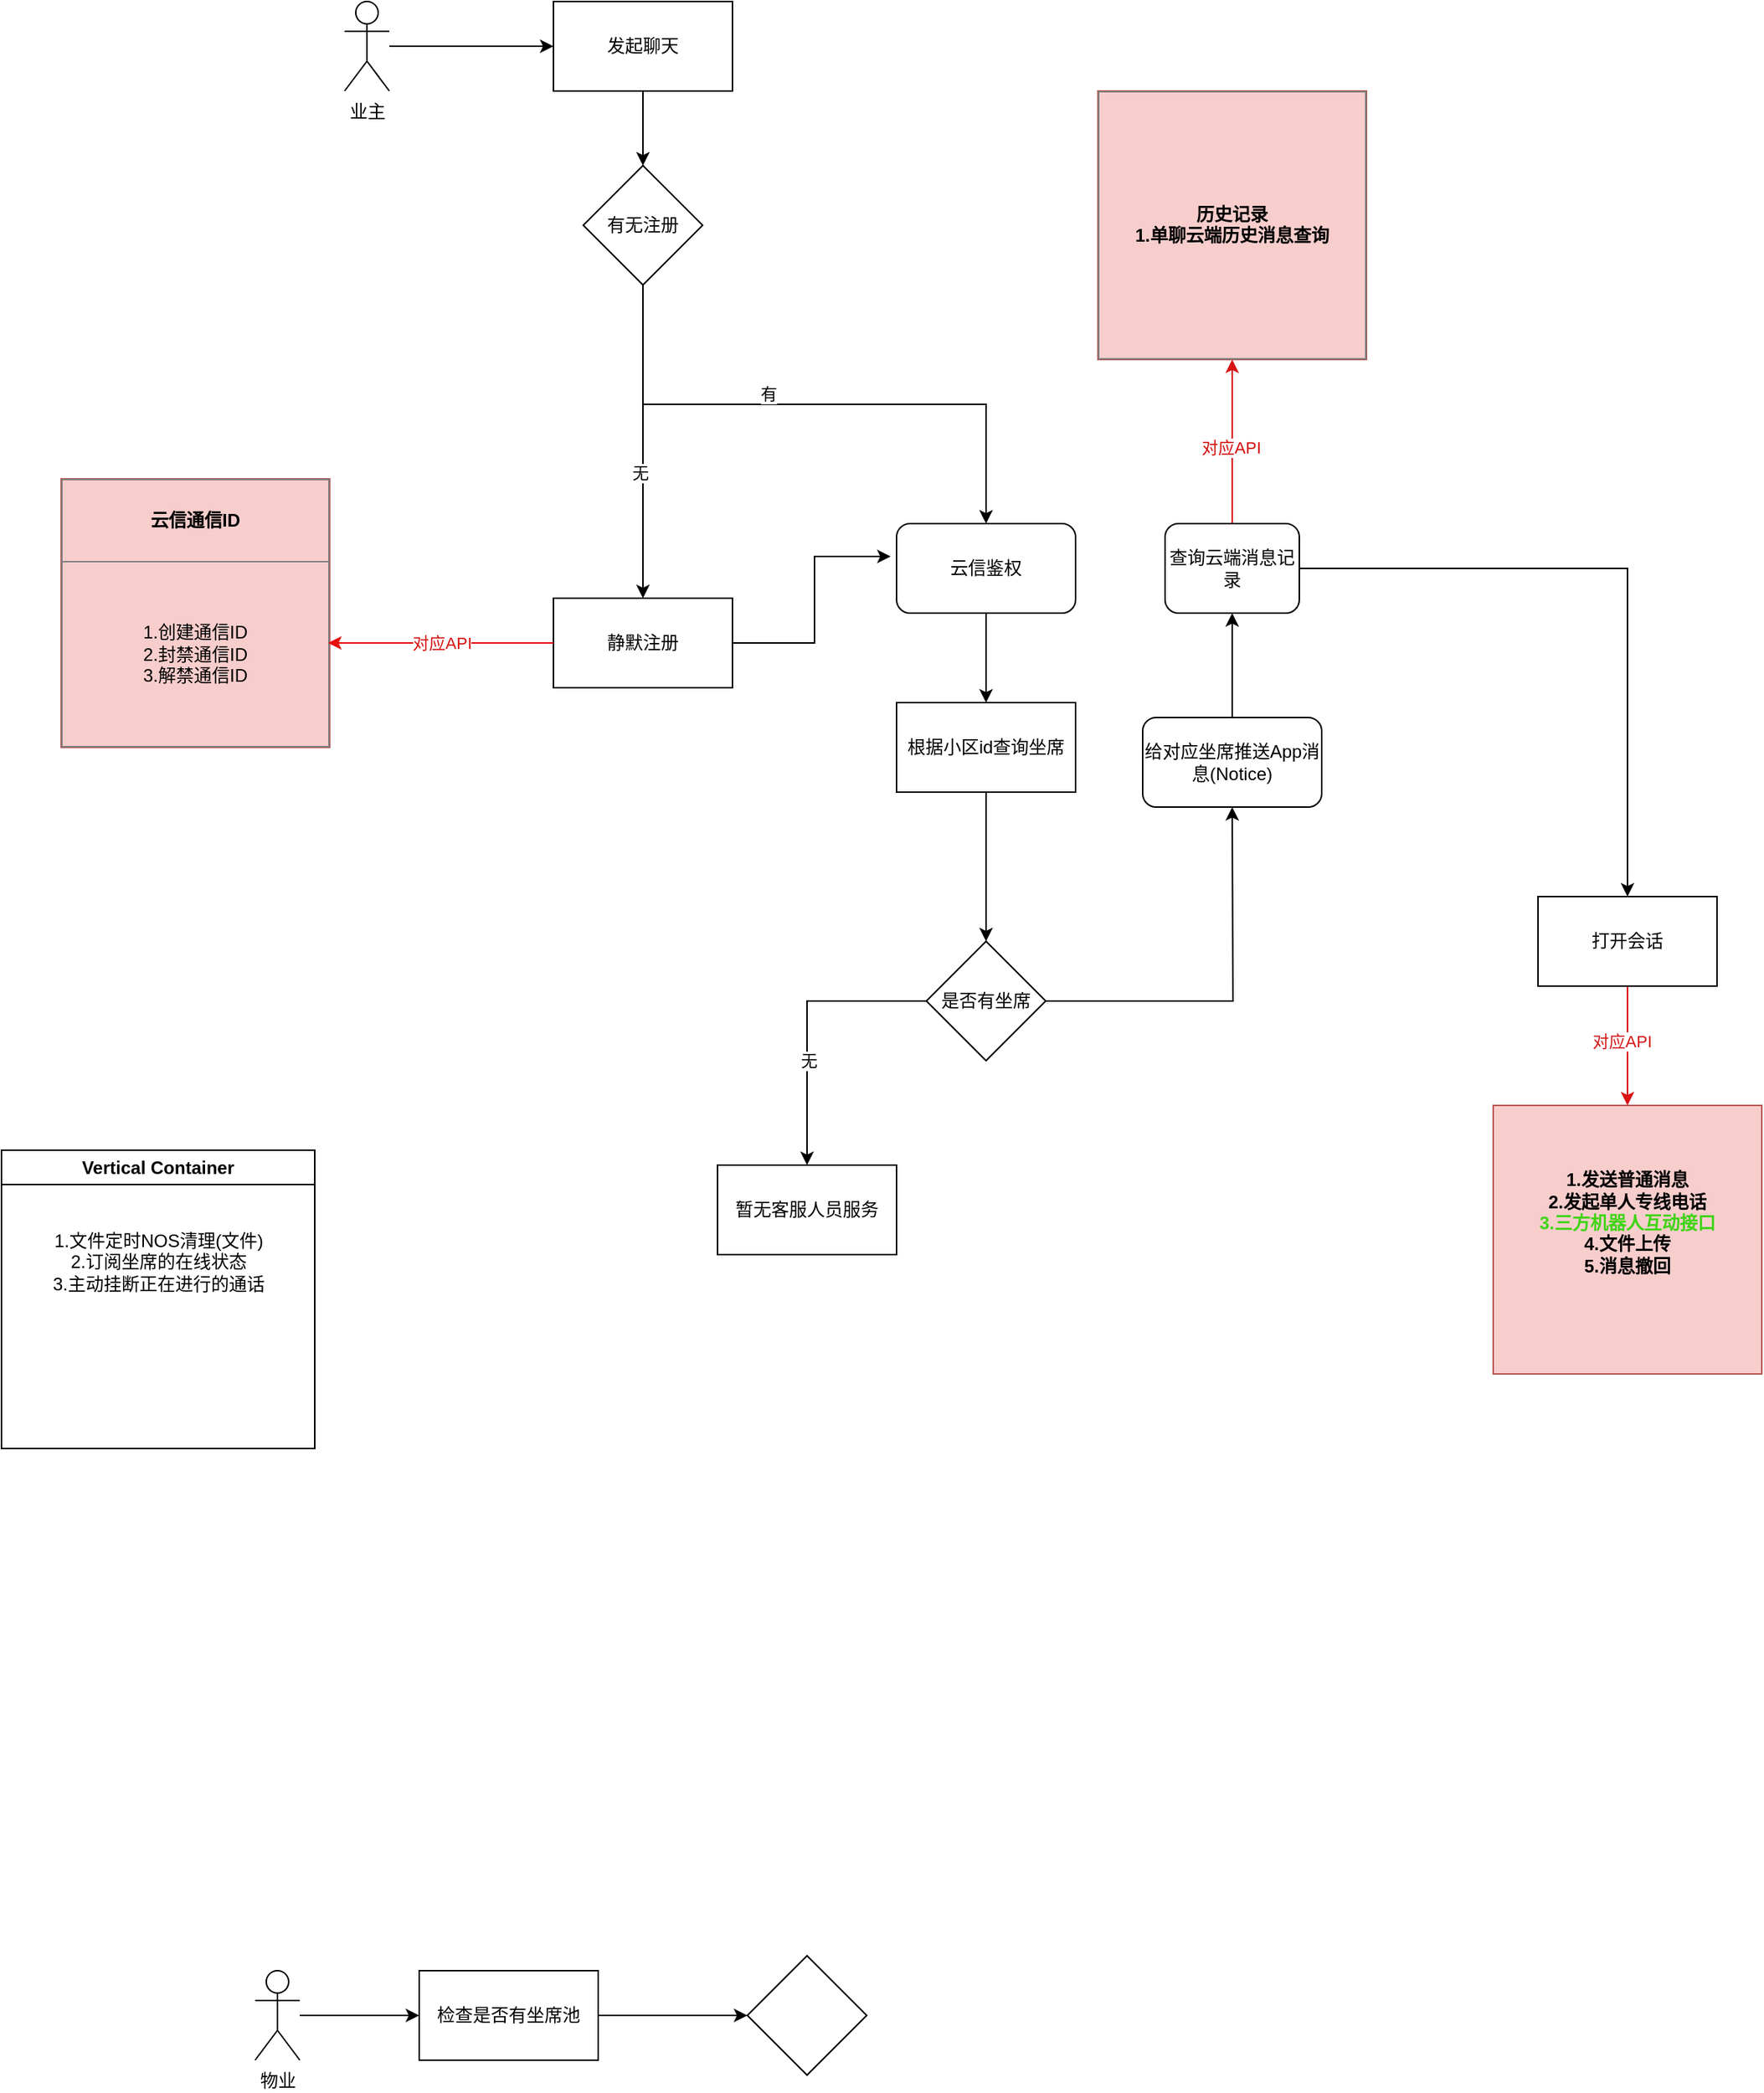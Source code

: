 <mxfile version="24.2.5" type="github">
  <diagram id="prtHgNgQTEPvFCAcTncT" name="Page-1">
    <mxGraphModel dx="2133" dy="801" grid="1" gridSize="10" guides="1" tooltips="1" connect="1" arrows="1" fold="1" page="1" pageScale="1" pageWidth="827" pageHeight="1169" math="0" shadow="0">
      <root>
        <mxCell id="0" />
        <mxCell id="1" parent="0" />
        <mxCell id="Krxz8VrOtXeD-Itm55rz-2" value="&lt;table border=&quot;1&quot; width=&quot;100%&quot; height=&quot;100%&quot; cellpadding=&quot;4&quot; style=&quot;width:100%;height:100%;border-collapse:collapse;&quot;&gt;&lt;tbody&gt;&lt;tr&gt;&lt;th align=&quot;center&quot;&gt;云信通信ID&lt;/th&gt;&lt;/tr&gt;&lt;tr&gt;&lt;td align=&quot;center&quot;&gt;1.创建通信ID&lt;br&gt;2.封禁通信ID&lt;br&gt;3.解禁通信ID&lt;/td&gt;&lt;/tr&gt;&lt;/tbody&gt;&lt;/table&gt;" style="text;html=1;whiteSpace=wrap;strokeColor=#b85450;fillColor=#f8cecc;overflow=fill;" vertex="1" parent="1">
          <mxGeometry x="-720" y="330" width="180" height="180" as="geometry" />
        </mxCell>
        <mxCell id="Krxz8VrOtXeD-Itm55rz-23" value="" style="edgeStyle=orthogonalEdgeStyle;rounded=0;orthogonalLoop=1;jettySize=auto;html=1;" edge="1" parent="1" source="Krxz8VrOtXeD-Itm55rz-20" target="Krxz8VrOtXeD-Itm55rz-22">
          <mxGeometry relative="1" as="geometry" />
        </mxCell>
        <mxCell id="Krxz8VrOtXeD-Itm55rz-20" value="业主" style="shape=umlActor;verticalLabelPosition=bottom;verticalAlign=top;html=1;outlineConnect=0;" vertex="1" parent="1">
          <mxGeometry x="-530" y="10" width="30" height="60" as="geometry" />
        </mxCell>
        <mxCell id="Krxz8VrOtXeD-Itm55rz-22" value="发起聊天" style="whiteSpace=wrap;html=1;verticalAlign=middle;" vertex="1" parent="1">
          <mxGeometry x="-390" y="10" width="120" height="60" as="geometry" />
        </mxCell>
        <mxCell id="Krxz8VrOtXeD-Itm55rz-27" value="" style="edgeStyle=orthogonalEdgeStyle;rounded=0;orthogonalLoop=1;jettySize=auto;html=1;" edge="1" parent="1" source="Krxz8VrOtXeD-Itm55rz-24" target="Krxz8VrOtXeD-Itm55rz-26">
          <mxGeometry relative="1" as="geometry" />
        </mxCell>
        <mxCell id="Krxz8VrOtXeD-Itm55rz-68" value="无" style="edgeLabel;html=1;align=center;verticalAlign=middle;resizable=0;points=[];" vertex="1" connectable="0" parent="Krxz8VrOtXeD-Itm55rz-27">
          <mxGeometry x="0.2" y="-2" relative="1" as="geometry">
            <mxPoint as="offset" />
          </mxGeometry>
        </mxCell>
        <mxCell id="Krxz8VrOtXeD-Itm55rz-31" style="edgeStyle=orthogonalEdgeStyle;rounded=0;orthogonalLoop=1;jettySize=auto;html=1;exitX=1;exitY=0.5;exitDx=0;exitDy=0;" edge="1" parent="1" source="Krxz8VrOtXeD-Itm55rz-24">
          <mxGeometry relative="1" as="geometry">
            <mxPoint x="-100" y="360" as="targetPoint" />
            <Array as="points">
              <mxPoint x="-330" y="160" />
              <mxPoint x="-330" y="280" />
              <mxPoint x="-100" y="280" />
            </Array>
          </mxGeometry>
        </mxCell>
        <mxCell id="Krxz8VrOtXeD-Itm55rz-32" value="有" style="edgeLabel;html=1;align=center;verticalAlign=middle;resizable=0;points=[];" vertex="1" connectable="0" parent="Krxz8VrOtXeD-Itm55rz-31">
          <mxGeometry x="-0.342" y="-2" relative="1" as="geometry">
            <mxPoint x="86" y="-2" as="offset" />
          </mxGeometry>
        </mxCell>
        <mxCell id="Krxz8VrOtXeD-Itm55rz-24" value="&lt;div style=&quot;text-align: justify;&quot;&gt;&lt;span style=&quot;background-color: initial;&quot;&gt;有无注册&lt;/span&gt;&lt;/div&gt;" style="rhombus;whiteSpace=wrap;html=1;verticalAlign=middle;" vertex="1" parent="1">
          <mxGeometry x="-370" y="120" width="80" height="80" as="geometry" />
        </mxCell>
        <mxCell id="Krxz8VrOtXeD-Itm55rz-71" value="" style="edgeStyle=orthogonalEdgeStyle;rounded=0;orthogonalLoop=1;jettySize=auto;html=1;entryX=-0.033;entryY=0.367;entryDx=0;entryDy=0;entryPerimeter=0;" edge="1" parent="1" source="Krxz8VrOtXeD-Itm55rz-26" target="Krxz8VrOtXeD-Itm55rz-72">
          <mxGeometry relative="1" as="geometry">
            <mxPoint x="-140" y="390" as="targetPoint" />
          </mxGeometry>
        </mxCell>
        <mxCell id="Krxz8VrOtXeD-Itm55rz-26" value="静默注册" style="whiteSpace=wrap;html=1;" vertex="1" parent="1">
          <mxGeometry x="-390" y="410" width="120" height="60" as="geometry" />
        </mxCell>
        <mxCell id="Krxz8VrOtXeD-Itm55rz-45" style="edgeStyle=orthogonalEdgeStyle;rounded=0;orthogonalLoop=1;jettySize=auto;html=1;" edge="1" parent="1" source="Krxz8VrOtXeD-Itm55rz-48">
          <mxGeometry relative="1" as="geometry">
            <mxPoint x="65" y="550" as="targetPoint" />
          </mxGeometry>
        </mxCell>
        <mxCell id="Krxz8VrOtXeD-Itm55rz-49" value="" style="edgeStyle=orthogonalEdgeStyle;rounded=0;orthogonalLoop=1;jettySize=auto;html=1;" edge="1" parent="1" source="Krxz8VrOtXeD-Itm55rz-29" target="Krxz8VrOtXeD-Itm55rz-48">
          <mxGeometry relative="1" as="geometry" />
        </mxCell>
        <mxCell id="Krxz8VrOtXeD-Itm55rz-29" value="根据小区id查询坐席" style="whiteSpace=wrap;html=1;" vertex="1" parent="1">
          <mxGeometry x="-160" y="480" width="120" height="60" as="geometry" />
        </mxCell>
        <mxCell id="Krxz8VrOtXeD-Itm55rz-44" style="edgeStyle=orthogonalEdgeStyle;rounded=0;orthogonalLoop=1;jettySize=auto;html=1;" edge="1" parent="1" source="Krxz8VrOtXeD-Itm55rz-34" target="Krxz8VrOtXeD-Itm55rz-42">
          <mxGeometry relative="1" as="geometry" />
        </mxCell>
        <mxCell id="Krxz8VrOtXeD-Itm55rz-58" style="edgeStyle=orthogonalEdgeStyle;rounded=0;orthogonalLoop=1;jettySize=auto;html=1;exitX=0.5;exitY=0;exitDx=0;exitDy=0;strokeColor=#d81313;" edge="1" parent="1" source="Krxz8VrOtXeD-Itm55rz-34" target="Krxz8VrOtXeD-Itm55rz-57">
          <mxGeometry relative="1" as="geometry" />
        </mxCell>
        <mxCell id="Krxz8VrOtXeD-Itm55rz-62" value="对应API" style="edgeLabel;html=1;align=center;verticalAlign=middle;resizable=0;points=[];fontColor=#d50b0b;" vertex="1" connectable="0" parent="Krxz8VrOtXeD-Itm55rz-58">
          <mxGeometry x="-0.073" y="1" relative="1" as="geometry">
            <mxPoint as="offset" />
          </mxGeometry>
        </mxCell>
        <mxCell id="Krxz8VrOtXeD-Itm55rz-34" value="查询云端消息记录" style="rounded=1;whiteSpace=wrap;html=1;" vertex="1" parent="1">
          <mxGeometry x="20" y="360" width="90" height="60" as="geometry" />
        </mxCell>
        <mxCell id="Krxz8VrOtXeD-Itm55rz-38" value="" style="edgeStyle=orthogonalEdgeStyle;rounded=0;orthogonalLoop=1;jettySize=auto;html=1;" edge="1" parent="1" source="Krxz8VrOtXeD-Itm55rz-36" target="Krxz8VrOtXeD-Itm55rz-37">
          <mxGeometry relative="1" as="geometry" />
        </mxCell>
        <mxCell id="Krxz8VrOtXeD-Itm55rz-36" value="物业" style="shape=umlActor;verticalLabelPosition=bottom;verticalAlign=top;html=1;outlineConnect=0;" vertex="1" parent="1">
          <mxGeometry x="-590" y="1330" width="30" height="60" as="geometry" />
        </mxCell>
        <mxCell id="Krxz8VrOtXeD-Itm55rz-40" value="" style="edgeStyle=orthogonalEdgeStyle;rounded=0;orthogonalLoop=1;jettySize=auto;html=1;" edge="1" parent="1" source="Krxz8VrOtXeD-Itm55rz-37" target="Krxz8VrOtXeD-Itm55rz-39">
          <mxGeometry relative="1" as="geometry" />
        </mxCell>
        <mxCell id="Krxz8VrOtXeD-Itm55rz-37" value="检查是否有坐席池" style="whiteSpace=wrap;html=1;verticalAlign=middle;" vertex="1" parent="1">
          <mxGeometry x="-480" y="1330" width="120" height="60" as="geometry" />
        </mxCell>
        <mxCell id="Krxz8VrOtXeD-Itm55rz-39" value="" style="rhombus;whiteSpace=wrap;html=1;" vertex="1" parent="1">
          <mxGeometry x="-260" y="1320" width="80" height="80" as="geometry" />
        </mxCell>
        <mxCell id="Krxz8VrOtXeD-Itm55rz-60" value="" style="edgeStyle=orthogonalEdgeStyle;rounded=0;orthogonalLoop=1;jettySize=auto;html=1;strokeColor=#d91212;" edge="1" parent="1" source="Krxz8VrOtXeD-Itm55rz-42">
          <mxGeometry relative="1" as="geometry">
            <mxPoint x="330" y="750" as="targetPoint" />
          </mxGeometry>
        </mxCell>
        <mxCell id="Krxz8VrOtXeD-Itm55rz-63" value="&lt;font color=&quot;#d41616&quot;&gt;对应API&lt;/font&gt;" style="edgeLabel;html=1;align=center;verticalAlign=middle;resizable=0;points=[];" vertex="1" connectable="0" parent="Krxz8VrOtXeD-Itm55rz-60">
          <mxGeometry x="-0.081" y="-4" relative="1" as="geometry">
            <mxPoint as="offset" />
          </mxGeometry>
        </mxCell>
        <mxCell id="Krxz8VrOtXeD-Itm55rz-42" value="打开会话" style="whiteSpace=wrap;html=1;" vertex="1" parent="1">
          <mxGeometry x="270" y="610" width="120" height="60" as="geometry" />
        </mxCell>
        <mxCell id="Krxz8VrOtXeD-Itm55rz-52" value="" style="edgeStyle=orthogonalEdgeStyle;rounded=0;orthogonalLoop=1;jettySize=auto;html=1;" edge="1" parent="1" source="Krxz8VrOtXeD-Itm55rz-48" target="Krxz8VrOtXeD-Itm55rz-51">
          <mxGeometry relative="1" as="geometry" />
        </mxCell>
        <mxCell id="Krxz8VrOtXeD-Itm55rz-53" value="无" style="edgeLabel;html=1;align=center;verticalAlign=middle;resizable=0;points=[];" vertex="1" connectable="0" parent="Krxz8VrOtXeD-Itm55rz-52">
          <mxGeometry x="0.263" y="1" relative="1" as="geometry">
            <mxPoint as="offset" />
          </mxGeometry>
        </mxCell>
        <mxCell id="Krxz8VrOtXeD-Itm55rz-48" value="是否有坐席" style="rhombus;whiteSpace=wrap;html=1;" vertex="1" parent="1">
          <mxGeometry x="-140" y="640" width="80" height="80" as="geometry" />
        </mxCell>
        <mxCell id="Krxz8VrOtXeD-Itm55rz-51" value="暂无客服人员服务" style="whiteSpace=wrap;html=1;" vertex="1" parent="1">
          <mxGeometry x="-280" y="790" width="120" height="60" as="geometry" />
        </mxCell>
        <mxCell id="Krxz8VrOtXeD-Itm55rz-55" style="edgeStyle=orthogonalEdgeStyle;rounded=0;orthogonalLoop=1;jettySize=auto;html=1;exitX=0;exitY=0.5;exitDx=0;exitDy=0;entryX=0.994;entryY=0.611;entryDx=0;entryDy=0;entryPerimeter=0;fontColor=#d41616;strokeColor=#e70d0d;" edge="1" parent="1" source="Krxz8VrOtXeD-Itm55rz-26" target="Krxz8VrOtXeD-Itm55rz-2">
          <mxGeometry relative="1" as="geometry" />
        </mxCell>
        <mxCell id="Krxz8VrOtXeD-Itm55rz-56" value="&lt;font color=&quot;#d51010&quot;&gt;对应API&lt;/font&gt;" style="edgeLabel;html=1;align=center;verticalAlign=middle;resizable=0;points=[];" vertex="1" connectable="0" parent="Krxz8VrOtXeD-Itm55rz-55">
          <mxGeometry x="-0.007" relative="1" as="geometry">
            <mxPoint as="offset" />
          </mxGeometry>
        </mxCell>
        <mxCell id="Krxz8VrOtXeD-Itm55rz-57" value="&lt;table border=&quot;1&quot; width=&quot;100%&quot; height=&quot;100%&quot; cellpadding=&quot;4&quot; style=&quot;width:100%;height:100%;border-collapse:collapse;&quot;&gt;&lt;tbody&gt;&lt;tr&gt;&lt;th align=&quot;center&quot;&gt;历史记录&lt;br&gt;1.单聊云端历史消息查询&lt;br&gt;&lt;/th&gt;&lt;/tr&gt;&lt;/tbody&gt;&lt;/table&gt;" style="text;html=1;whiteSpace=wrap;strokeColor=#b85450;fillColor=#f8cecc;overflow=fill;" vertex="1" parent="1">
          <mxGeometry x="-25" y="70" width="180" height="180" as="geometry" />
        </mxCell>
        <mxCell id="Krxz8VrOtXeD-Itm55rz-61" value="&lt;div&gt;&lt;span style=&quot;font-weight: 700;&quot;&gt;&lt;br&gt;&lt;/span&gt;&lt;/div&gt;&lt;span style=&quot;font-weight: 700;&quot;&gt;&lt;div&gt;&lt;span style=&quot;font-weight: 700;&quot;&gt;&lt;br&gt;&lt;/span&gt;&lt;/div&gt;&lt;div&gt;&lt;span style=&quot;font-weight: 700;&quot;&gt;&lt;br&gt;&lt;/span&gt;&lt;/div&gt;&lt;div&gt;&lt;span style=&quot;background-color: initial;&quot;&gt;1.发送普通消息&lt;/span&gt;&lt;br&gt;&lt;/div&gt;&lt;/span&gt;&lt;div style=&quot;font-weight: 700;&quot;&gt;2.发起单人专线电话&lt;br&gt;&lt;font color=&quot;#3fd416&quot;&gt;3.三方机器人互动接口&lt;/font&gt;&lt;/div&gt;&lt;div style=&quot;font-weight: 700;&quot;&gt;4.文件上传&lt;br&gt;5.消息撤回&lt;/div&gt;" style="text;html=1;whiteSpace=wrap;strokeColor=#b85450;fillColor=#f8cecc;overflow=fill;verticalAlign=middle;align=center;" vertex="1" parent="1">
          <mxGeometry x="240" y="750" width="180" height="180" as="geometry" />
        </mxCell>
        <mxCell id="Krxz8VrOtXeD-Itm55rz-67" style="edgeStyle=orthogonalEdgeStyle;rounded=0;orthogonalLoop=1;jettySize=auto;html=1;" edge="1" parent="1" source="Krxz8VrOtXeD-Itm55rz-22" target="Krxz8VrOtXeD-Itm55rz-24">
          <mxGeometry relative="1" as="geometry">
            <mxPoint x="-330" y="190" as="sourcePoint" />
          </mxGeometry>
        </mxCell>
        <mxCell id="Krxz8VrOtXeD-Itm55rz-73" style="edgeStyle=orthogonalEdgeStyle;rounded=0;orthogonalLoop=1;jettySize=auto;html=1;exitX=0.5;exitY=1;exitDx=0;exitDy=0;" edge="1" parent="1" source="Krxz8VrOtXeD-Itm55rz-72" target="Krxz8VrOtXeD-Itm55rz-29">
          <mxGeometry relative="1" as="geometry" />
        </mxCell>
        <mxCell id="Krxz8VrOtXeD-Itm55rz-72" value="云信鉴权" style="rounded=1;whiteSpace=wrap;html=1;" vertex="1" parent="1">
          <mxGeometry x="-160" y="360" width="120" height="60" as="geometry" />
        </mxCell>
        <mxCell id="Krxz8VrOtXeD-Itm55rz-74" value="Vertical Container" style="swimlane;whiteSpace=wrap;html=1;" vertex="1" parent="1">
          <mxGeometry x="-760" y="780" width="210" height="200" as="geometry" />
        </mxCell>
        <mxCell id="Krxz8VrOtXeD-Itm55rz-75" value="1.文件定时NOS清理(文件)&lt;br&gt;2.订阅坐席的在线状态&lt;br&gt;3.主动挂断正在进行的通话" style="text;html=1;align=center;verticalAlign=middle;resizable=0;points=[];autosize=1;strokeColor=none;fillColor=none;" vertex="1" parent="Krxz8VrOtXeD-Itm55rz-74">
          <mxGeometry x="20" y="45" width="170" height="60" as="geometry" />
        </mxCell>
        <mxCell id="Krxz8VrOtXeD-Itm55rz-76" value="给对应坐席推送App消息(Notice)" style="rounded=1;whiteSpace=wrap;html=1;" vertex="1" parent="1">
          <mxGeometry x="5" y="490" width="120" height="60" as="geometry" />
        </mxCell>
        <mxCell id="Krxz8VrOtXeD-Itm55rz-77" value="" style="endArrow=classic;html=1;rounded=0;entryX=0.5;entryY=1;entryDx=0;entryDy=0;exitX=0.5;exitY=0;exitDx=0;exitDy=0;" edge="1" parent="1" source="Krxz8VrOtXeD-Itm55rz-76" target="Krxz8VrOtXeD-Itm55rz-34">
          <mxGeometry relative="1" as="geometry">
            <mxPoint x="60" y="480" as="sourcePoint" />
            <mxPoint x="160" y="480" as="targetPoint" />
          </mxGeometry>
        </mxCell>
      </root>
    </mxGraphModel>
  </diagram>
</mxfile>
